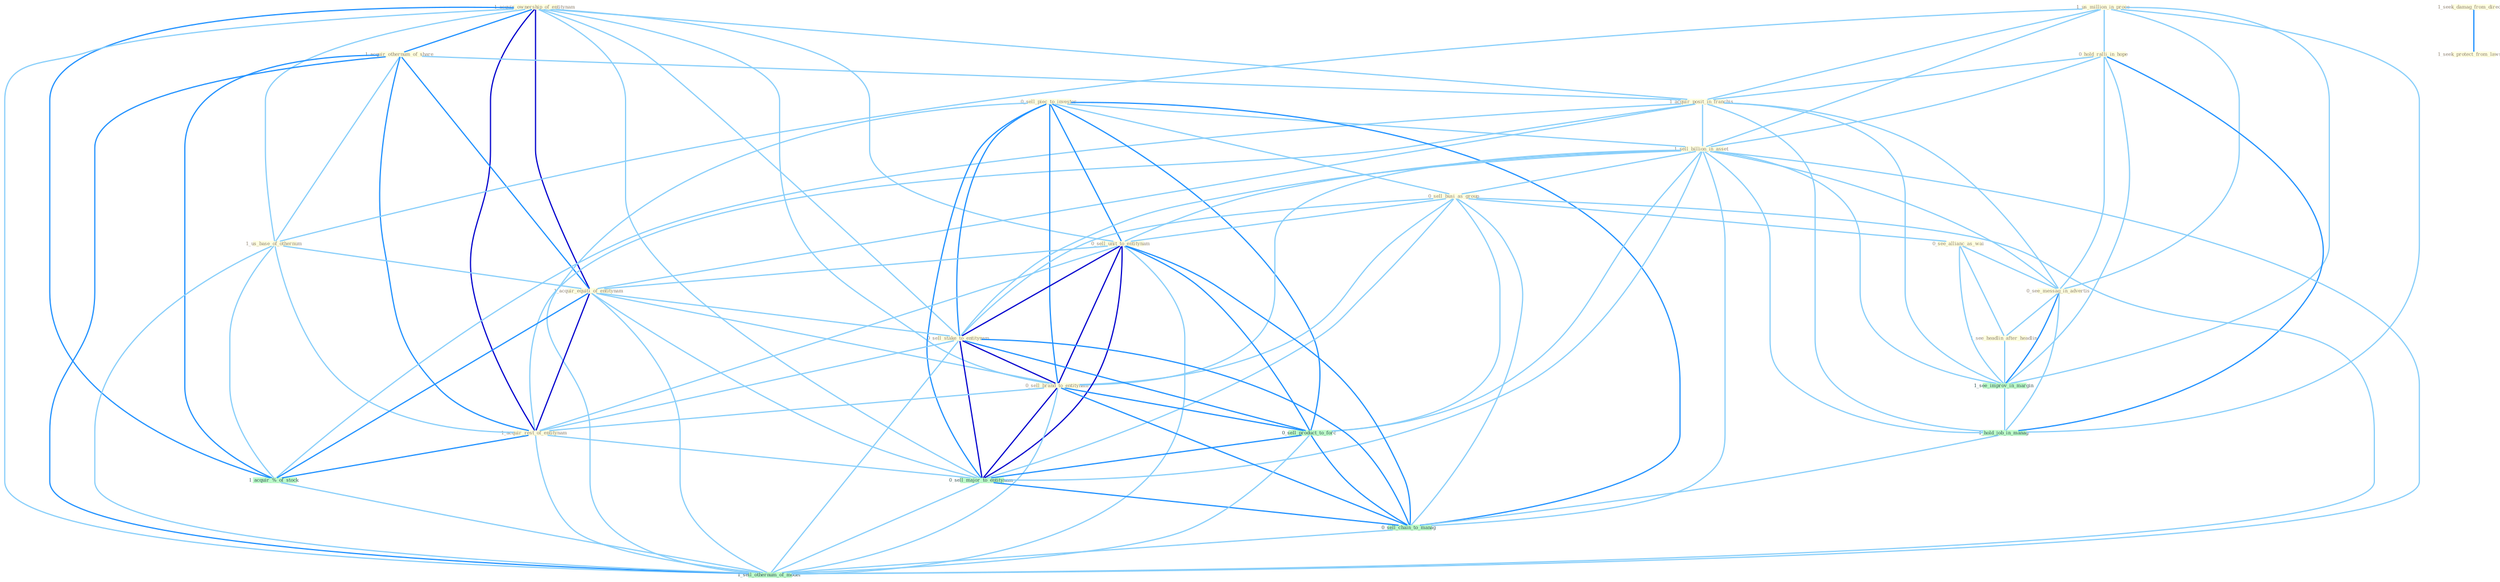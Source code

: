 Graph G{ 
    node
    [shape=polygon,style=filled,width=.5,height=.06,color="#BDFCC9",fixedsize=true,fontsize=4,
    fontcolor="#2f4f4f"];
    {node
    [color="#ffffe0", fontcolor="#8b7d6b"] "1_acquir_ownership_of_entitynam " "1_acquir_othernum_of_share " "1_us_million_in_proce " "0_hold_ralli_in_hope " "1_acquir_posit_in_franchis " "0_sell_piec_to_investor " "1_sell_billion_in_asset " "1_seek_damag_from_director " "1_us_base_of_othernum " "0_sell_busi_as_group " "0_sell_unit_to_entitynam " "1_acquir_equiti_of_entitynam " "0_see_allianc_as_wai " "1_seek_protect_from_lawsuit " "0_sell_stake_to_entitynam " "0_sell_brand_to_entitynam " "0_see_messag_in_advertis " "1_see_headlin_after_headlin " "1_acquir_rest_of_entitynam "}
{node [color="#fff0f5", fontcolor="#b22222"]}
edge [color="#B0E2FF"];

	"1_acquir_ownership_of_entitynam " -- "1_acquir_othernum_of_share " [w="2", color="#1e90ff" , len=0.8];
	"1_acquir_ownership_of_entitynam " -- "1_acquir_posit_in_franchis " [w="1", color="#87cefa" ];
	"1_acquir_ownership_of_entitynam " -- "1_us_base_of_othernum " [w="1", color="#87cefa" ];
	"1_acquir_ownership_of_entitynam " -- "0_sell_unit_to_entitynam " [w="1", color="#87cefa" ];
	"1_acquir_ownership_of_entitynam " -- "1_acquir_equiti_of_entitynam " [w="3", color="#0000cd" , len=0.6];
	"1_acquir_ownership_of_entitynam " -- "0_sell_stake_to_entitynam " [w="1", color="#87cefa" ];
	"1_acquir_ownership_of_entitynam " -- "0_sell_brand_to_entitynam " [w="1", color="#87cefa" ];
	"1_acquir_ownership_of_entitynam " -- "1_acquir_rest_of_entitynam " [w="3", color="#0000cd" , len=0.6];
	"1_acquir_ownership_of_entitynam " -- "1_acquir_%_of_stock " [w="2", color="#1e90ff" , len=0.8];
	"1_acquir_ownership_of_entitynam " -- "0_sell_major_to_entitynam " [w="1", color="#87cefa" ];
	"1_acquir_ownership_of_entitynam " -- "1_sell_othernum_of_model " [w="1", color="#87cefa" ];
	"1_acquir_othernum_of_share " -- "1_acquir_posit_in_franchis " [w="1", color="#87cefa" ];
	"1_acquir_othernum_of_share " -- "1_us_base_of_othernum " [w="1", color="#87cefa" ];
	"1_acquir_othernum_of_share " -- "1_acquir_equiti_of_entitynam " [w="2", color="#1e90ff" , len=0.8];
	"1_acquir_othernum_of_share " -- "1_acquir_rest_of_entitynam " [w="2", color="#1e90ff" , len=0.8];
	"1_acquir_othernum_of_share " -- "1_acquir_%_of_stock " [w="2", color="#1e90ff" , len=0.8];
	"1_acquir_othernum_of_share " -- "1_sell_othernum_of_model " [w="2", color="#1e90ff" , len=0.8];
	"1_us_million_in_proce " -- "0_hold_ralli_in_hope " [w="1", color="#87cefa" ];
	"1_us_million_in_proce " -- "1_acquir_posit_in_franchis " [w="1", color="#87cefa" ];
	"1_us_million_in_proce " -- "1_sell_billion_in_asset " [w="1", color="#87cefa" ];
	"1_us_million_in_proce " -- "1_us_base_of_othernum " [w="1", color="#87cefa" ];
	"1_us_million_in_proce " -- "0_see_messag_in_advertis " [w="1", color="#87cefa" ];
	"1_us_million_in_proce " -- "1_see_improv_in_margin " [w="1", color="#87cefa" ];
	"1_us_million_in_proce " -- "1_hold_job_in_manag " [w="1", color="#87cefa" ];
	"0_hold_ralli_in_hope " -- "1_acquir_posit_in_franchis " [w="1", color="#87cefa" ];
	"0_hold_ralli_in_hope " -- "1_sell_billion_in_asset " [w="1", color="#87cefa" ];
	"0_hold_ralli_in_hope " -- "0_see_messag_in_advertis " [w="1", color="#87cefa" ];
	"0_hold_ralli_in_hope " -- "1_see_improv_in_margin " [w="1", color="#87cefa" ];
	"0_hold_ralli_in_hope " -- "1_hold_job_in_manag " [w="2", color="#1e90ff" , len=0.8];
	"1_acquir_posit_in_franchis " -- "1_sell_billion_in_asset " [w="1", color="#87cefa" ];
	"1_acquir_posit_in_franchis " -- "1_acquir_equiti_of_entitynam " [w="1", color="#87cefa" ];
	"1_acquir_posit_in_franchis " -- "0_see_messag_in_advertis " [w="1", color="#87cefa" ];
	"1_acquir_posit_in_franchis " -- "1_acquir_rest_of_entitynam " [w="1", color="#87cefa" ];
	"1_acquir_posit_in_franchis " -- "1_see_improv_in_margin " [w="1", color="#87cefa" ];
	"1_acquir_posit_in_franchis " -- "1_acquir_%_of_stock " [w="1", color="#87cefa" ];
	"1_acquir_posit_in_franchis " -- "1_hold_job_in_manag " [w="1", color="#87cefa" ];
	"0_sell_piec_to_investor " -- "1_sell_billion_in_asset " [w="1", color="#87cefa" ];
	"0_sell_piec_to_investor " -- "0_sell_busi_as_group " [w="1", color="#87cefa" ];
	"0_sell_piec_to_investor " -- "0_sell_unit_to_entitynam " [w="2", color="#1e90ff" , len=0.8];
	"0_sell_piec_to_investor " -- "0_sell_stake_to_entitynam " [w="2", color="#1e90ff" , len=0.8];
	"0_sell_piec_to_investor " -- "0_sell_brand_to_entitynam " [w="2", color="#1e90ff" , len=0.8];
	"0_sell_piec_to_investor " -- "0_sell_product_to_forc " [w="2", color="#1e90ff" , len=0.8];
	"0_sell_piec_to_investor " -- "0_sell_major_to_entitynam " [w="2", color="#1e90ff" , len=0.8];
	"0_sell_piec_to_investor " -- "0_sell_chain_to_manag " [w="2", color="#1e90ff" , len=0.8];
	"0_sell_piec_to_investor " -- "1_sell_othernum_of_model " [w="1", color="#87cefa" ];
	"1_sell_billion_in_asset " -- "0_sell_busi_as_group " [w="1", color="#87cefa" ];
	"1_sell_billion_in_asset " -- "0_sell_unit_to_entitynam " [w="1", color="#87cefa" ];
	"1_sell_billion_in_asset " -- "0_sell_stake_to_entitynam " [w="1", color="#87cefa" ];
	"1_sell_billion_in_asset " -- "0_sell_brand_to_entitynam " [w="1", color="#87cefa" ];
	"1_sell_billion_in_asset " -- "0_see_messag_in_advertis " [w="1", color="#87cefa" ];
	"1_sell_billion_in_asset " -- "1_see_improv_in_margin " [w="1", color="#87cefa" ];
	"1_sell_billion_in_asset " -- "1_hold_job_in_manag " [w="1", color="#87cefa" ];
	"1_sell_billion_in_asset " -- "0_sell_product_to_forc " [w="1", color="#87cefa" ];
	"1_sell_billion_in_asset " -- "0_sell_major_to_entitynam " [w="1", color="#87cefa" ];
	"1_sell_billion_in_asset " -- "0_sell_chain_to_manag " [w="1", color="#87cefa" ];
	"1_sell_billion_in_asset " -- "1_sell_othernum_of_model " [w="1", color="#87cefa" ];
	"1_seek_damag_from_director " -- "1_seek_protect_from_lawsuit " [w="2", color="#1e90ff" , len=0.8];
	"1_us_base_of_othernum " -- "1_acquir_equiti_of_entitynam " [w="1", color="#87cefa" ];
	"1_us_base_of_othernum " -- "1_acquir_rest_of_entitynam " [w="1", color="#87cefa" ];
	"1_us_base_of_othernum " -- "1_acquir_%_of_stock " [w="1", color="#87cefa" ];
	"1_us_base_of_othernum " -- "1_sell_othernum_of_model " [w="1", color="#87cefa" ];
	"0_sell_busi_as_group " -- "0_sell_unit_to_entitynam " [w="1", color="#87cefa" ];
	"0_sell_busi_as_group " -- "0_see_allianc_as_wai " [w="1", color="#87cefa" ];
	"0_sell_busi_as_group " -- "0_sell_stake_to_entitynam " [w="1", color="#87cefa" ];
	"0_sell_busi_as_group " -- "0_sell_brand_to_entitynam " [w="1", color="#87cefa" ];
	"0_sell_busi_as_group " -- "0_sell_product_to_forc " [w="1", color="#87cefa" ];
	"0_sell_busi_as_group " -- "0_sell_major_to_entitynam " [w="1", color="#87cefa" ];
	"0_sell_busi_as_group " -- "0_sell_chain_to_manag " [w="1", color="#87cefa" ];
	"0_sell_busi_as_group " -- "1_sell_othernum_of_model " [w="1", color="#87cefa" ];
	"0_sell_unit_to_entitynam " -- "1_acquir_equiti_of_entitynam " [w="1", color="#87cefa" ];
	"0_sell_unit_to_entitynam " -- "0_sell_stake_to_entitynam " [w="3", color="#0000cd" , len=0.6];
	"0_sell_unit_to_entitynam " -- "0_sell_brand_to_entitynam " [w="3", color="#0000cd" , len=0.6];
	"0_sell_unit_to_entitynam " -- "1_acquir_rest_of_entitynam " [w="1", color="#87cefa" ];
	"0_sell_unit_to_entitynam " -- "0_sell_product_to_forc " [w="2", color="#1e90ff" , len=0.8];
	"0_sell_unit_to_entitynam " -- "0_sell_major_to_entitynam " [w="3", color="#0000cd" , len=0.6];
	"0_sell_unit_to_entitynam " -- "0_sell_chain_to_manag " [w="2", color="#1e90ff" , len=0.8];
	"0_sell_unit_to_entitynam " -- "1_sell_othernum_of_model " [w="1", color="#87cefa" ];
	"1_acquir_equiti_of_entitynam " -- "0_sell_stake_to_entitynam " [w="1", color="#87cefa" ];
	"1_acquir_equiti_of_entitynam " -- "0_sell_brand_to_entitynam " [w="1", color="#87cefa" ];
	"1_acquir_equiti_of_entitynam " -- "1_acquir_rest_of_entitynam " [w="3", color="#0000cd" , len=0.6];
	"1_acquir_equiti_of_entitynam " -- "1_acquir_%_of_stock " [w="2", color="#1e90ff" , len=0.8];
	"1_acquir_equiti_of_entitynam " -- "0_sell_major_to_entitynam " [w="1", color="#87cefa" ];
	"1_acquir_equiti_of_entitynam " -- "1_sell_othernum_of_model " [w="1", color="#87cefa" ];
	"0_see_allianc_as_wai " -- "0_see_messag_in_advertis " [w="1", color="#87cefa" ];
	"0_see_allianc_as_wai " -- "1_see_headlin_after_headlin " [w="1", color="#87cefa" ];
	"0_see_allianc_as_wai " -- "1_see_improv_in_margin " [w="1", color="#87cefa" ];
	"0_sell_stake_to_entitynam " -- "0_sell_brand_to_entitynam " [w="3", color="#0000cd" , len=0.6];
	"0_sell_stake_to_entitynam " -- "1_acquir_rest_of_entitynam " [w="1", color="#87cefa" ];
	"0_sell_stake_to_entitynam " -- "0_sell_product_to_forc " [w="2", color="#1e90ff" , len=0.8];
	"0_sell_stake_to_entitynam " -- "0_sell_major_to_entitynam " [w="3", color="#0000cd" , len=0.6];
	"0_sell_stake_to_entitynam " -- "0_sell_chain_to_manag " [w="2", color="#1e90ff" , len=0.8];
	"0_sell_stake_to_entitynam " -- "1_sell_othernum_of_model " [w="1", color="#87cefa" ];
	"0_sell_brand_to_entitynam " -- "1_acquir_rest_of_entitynam " [w="1", color="#87cefa" ];
	"0_sell_brand_to_entitynam " -- "0_sell_product_to_forc " [w="2", color="#1e90ff" , len=0.8];
	"0_sell_brand_to_entitynam " -- "0_sell_major_to_entitynam " [w="3", color="#0000cd" , len=0.6];
	"0_sell_brand_to_entitynam " -- "0_sell_chain_to_manag " [w="2", color="#1e90ff" , len=0.8];
	"0_sell_brand_to_entitynam " -- "1_sell_othernum_of_model " [w="1", color="#87cefa" ];
	"0_see_messag_in_advertis " -- "1_see_headlin_after_headlin " [w="1", color="#87cefa" ];
	"0_see_messag_in_advertis " -- "1_see_improv_in_margin " [w="2", color="#1e90ff" , len=0.8];
	"0_see_messag_in_advertis " -- "1_hold_job_in_manag " [w="1", color="#87cefa" ];
	"1_see_headlin_after_headlin " -- "1_see_improv_in_margin " [w="1", color="#87cefa" ];
	"1_acquir_rest_of_entitynam " -- "1_acquir_%_of_stock " [w="2", color="#1e90ff" , len=0.8];
	"1_acquir_rest_of_entitynam " -- "0_sell_major_to_entitynam " [w="1", color="#87cefa" ];
	"1_acquir_rest_of_entitynam " -- "1_sell_othernum_of_model " [w="1", color="#87cefa" ];
	"1_see_improv_in_margin " -- "1_hold_job_in_manag " [w="1", color="#87cefa" ];
	"1_acquir_%_of_stock " -- "1_sell_othernum_of_model " [w="1", color="#87cefa" ];
	"1_hold_job_in_manag " -- "0_sell_chain_to_manag " [w="1", color="#87cefa" ];
	"0_sell_product_to_forc " -- "0_sell_major_to_entitynam " [w="2", color="#1e90ff" , len=0.8];
	"0_sell_product_to_forc " -- "0_sell_chain_to_manag " [w="2", color="#1e90ff" , len=0.8];
	"0_sell_product_to_forc " -- "1_sell_othernum_of_model " [w="1", color="#87cefa" ];
	"0_sell_major_to_entitynam " -- "0_sell_chain_to_manag " [w="2", color="#1e90ff" , len=0.8];
	"0_sell_major_to_entitynam " -- "1_sell_othernum_of_model " [w="1", color="#87cefa" ];
	"0_sell_chain_to_manag " -- "1_sell_othernum_of_model " [w="1", color="#87cefa" ];
}
